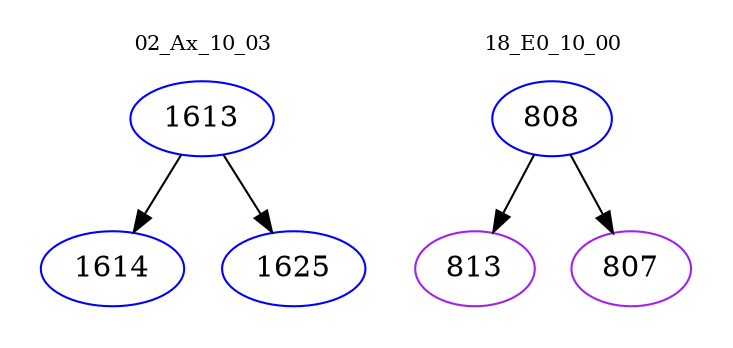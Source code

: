 digraph{
subgraph cluster_0 {
color = white
label = "02_Ax_10_03";
fontsize=10;
T0_1613 [label="1613", color="blue"]
T0_1613 -> T0_1614 [color="black"]
T0_1614 [label="1614", color="blue"]
T0_1613 -> T0_1625 [color="black"]
T0_1625 [label="1625", color="blue"]
}
subgraph cluster_1 {
color = white
label = "18_E0_10_00";
fontsize=10;
T1_808 [label="808", color="blue"]
T1_808 -> T1_813 [color="black"]
T1_813 [label="813", color="purple"]
T1_808 -> T1_807 [color="black"]
T1_807 [label="807", color="purple"]
}
}
